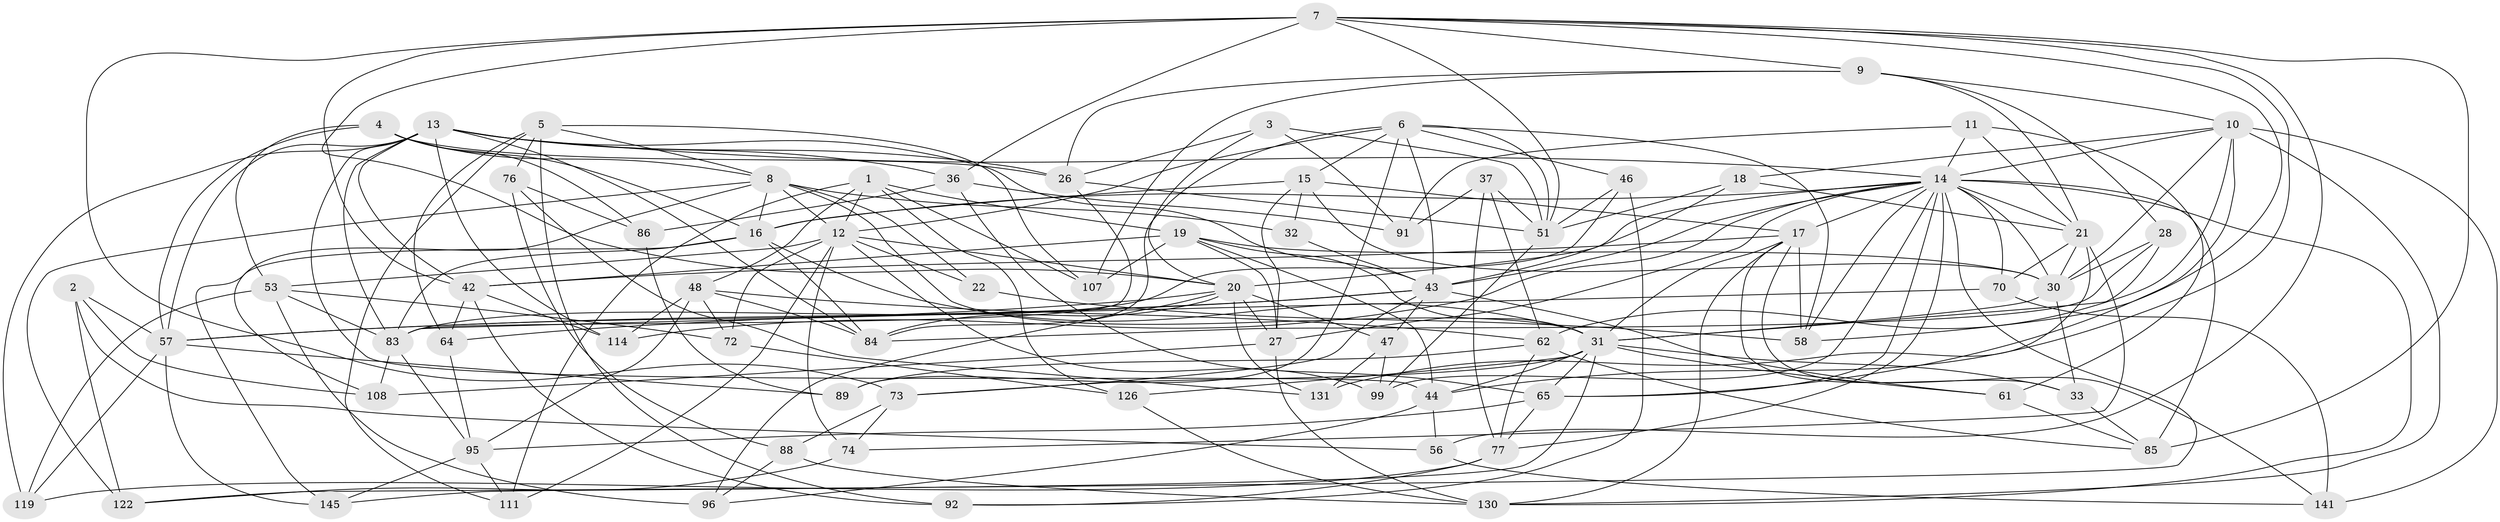 // original degree distribution, {4: 1.0}
// Generated by graph-tools (version 1.1) at 2025/16/03/09/25 04:16:44]
// undirected, 74 vertices, 216 edges
graph export_dot {
graph [start="1"]
  node [color=gray90,style=filled];
  1 [super="+78"];
  2;
  3;
  4 [super="+117"];
  5 [super="+105"];
  6 [super="+50+54"];
  7 [super="+137+80"];
  8 [super="+52+102"];
  9 [super="+39"];
  10 [super="+66+81"];
  11;
  12 [super="+25+45+139"];
  13 [super="+144+38+35"];
  14 [super="+79+49+24+87"];
  15 [super="+104"];
  16 [super="+60+100"];
  17 [super="+75+101"];
  18;
  19 [super="+67+29"];
  20 [super="+63+23"];
  21 [super="+82+132"];
  22;
  26 [super="+120"];
  27 [super="+128"];
  28;
  30 [super="+127+40"];
  31 [super="+41+34"];
  32;
  33;
  36 [super="+106"];
  37;
  42 [super="+118+55"];
  43 [super="+110+113+125"];
  44 [super="+109"];
  46;
  47;
  48 [super="+68"];
  51 [super="+69+136"];
  53 [super="+71"];
  56;
  57 [super="+97+134"];
  58 [super="+90"];
  61;
  62 [super="+146"];
  64;
  65 [super="+140"];
  70;
  72;
  73 [super="+121"];
  74;
  76;
  77 [super="+93"];
  83 [super="+116+129"];
  84 [super="+133"];
  85 [super="+103"];
  86;
  88;
  89;
  91;
  92;
  95 [super="+138"];
  96;
  99;
  107;
  108;
  111;
  114;
  119;
  122;
  126;
  130 [super="+135"];
  131;
  141;
  145;
  1 -- 126;
  1 -- 111;
  1 -- 48;
  1 -- 107;
  1 -- 12;
  1 -- 19;
  2 -- 122;
  2 -- 56;
  2 -- 108;
  2 -- 57;
  3 -- 51;
  3 -- 91;
  3 -- 26;
  3 -- 20;
  4 -- 16;
  4 -- 53;
  4 -- 57;
  4 -- 26;
  4 -- 86;
  4 -- 8;
  5 -- 92;
  5 -- 76;
  5 -- 64;
  5 -- 107;
  5 -- 111;
  5 -- 8;
  6 -- 12;
  6 -- 89;
  6 -- 58;
  6 -- 84;
  6 -- 46;
  6 -- 43;
  6 -- 51;
  6 -- 15;
  7 -- 85;
  7 -- 44;
  7 -- 56;
  7 -- 73 [weight=2];
  7 -- 36 [weight=2];
  7 -- 42;
  7 -- 9;
  7 -- 51;
  7 -- 20;
  7 -- 58;
  8 -- 122;
  8 -- 32 [weight=2];
  8 -- 12;
  8 -- 31;
  8 -- 16;
  8 -- 22;
  8 -- 108;
  9 -- 107;
  9 -- 26;
  9 -- 10;
  9 -- 28;
  9 -- 21;
  10 -- 30;
  10 -- 18;
  10 -- 62;
  10 -- 141;
  10 -- 14;
  10 -- 65;
  10 -- 130;
  11 -- 91;
  11 -- 21;
  11 -- 61;
  11 -- 14;
  12 -- 99;
  12 -- 22;
  12 -- 72;
  12 -- 74;
  12 -- 111;
  12 -- 20;
  12 -- 53;
  13 -- 44;
  13 -- 42 [weight=2];
  13 -- 83;
  13 -- 119;
  13 -- 114;
  13 -- 84;
  13 -- 57;
  13 -- 26;
  13 -- 43;
  13 -- 36;
  13 -- 14;
  14 -- 43;
  14 -- 130;
  14 -- 65;
  14 -- 99;
  14 -- 77;
  14 -- 20;
  14 -- 21;
  14 -- 85 [weight=2];
  14 -- 58;
  14 -- 27;
  14 -- 17;
  14 -- 114;
  14 -- 16;
  14 -- 70;
  14 -- 122;
  14 -- 30;
  15 -- 32;
  15 -- 16;
  15 -- 30;
  15 -- 17;
  15 -- 27;
  16 -- 145;
  16 -- 83;
  16 -- 84;
  16 -- 31;
  17 -- 42;
  17 -- 130;
  17 -- 33;
  17 -- 58;
  17 -- 141;
  17 -- 31;
  18 -- 51;
  18 -- 21;
  18 -- 43;
  19 -- 107;
  19 -- 27;
  19 -- 42;
  19 -- 44;
  19 -- 31 [weight=2];
  19 -- 30;
  20 -- 131;
  20 -- 96;
  20 -- 84;
  20 -- 27;
  20 -- 47;
  20 -- 57;
  21 -- 74;
  21 -- 70;
  21 -- 131;
  21 -- 30;
  22 -- 58 [weight=2];
  26 -- 83;
  26 -- 51;
  27 -- 130;
  27 -- 108;
  28 -- 84;
  28 -- 30;
  28 -- 31;
  30 -- 33;
  30 -- 31;
  31 -- 44;
  31 -- 126;
  31 -- 145;
  31 -- 61;
  31 -- 65;
  31 -- 33;
  31 -- 73;
  32 -- 43;
  33 -- 85;
  36 -- 65;
  36 -- 91;
  36 -- 86;
  37 -- 91;
  37 -- 62;
  37 -- 77;
  37 -- 51;
  42 -- 64;
  42 -- 92;
  42 -- 114;
  43 -- 64;
  43 -- 47;
  43 -- 73;
  43 -- 61;
  43 -- 57;
  44 -- 56;
  44 -- 96;
  46 -- 92;
  46 -- 83;
  46 -- 51;
  47 -- 131;
  47 -- 99;
  48 -- 72;
  48 -- 62;
  48 -- 114;
  48 -- 84;
  48 -- 95;
  51 -- 99;
  53 -- 72;
  53 -- 96;
  53 -- 119;
  53 -- 83;
  56 -- 141;
  57 -- 119;
  57 -- 145;
  57 -- 89;
  61 -- 85;
  62 -- 77;
  62 -- 89;
  62 -- 85;
  64 -- 95;
  65 -- 77;
  65 -- 95;
  70 -- 141;
  70 -- 83;
  72 -- 126;
  73 -- 88;
  73 -- 74;
  74 -- 122;
  76 -- 86;
  76 -- 88;
  76 -- 131;
  77 -- 119;
  77 -- 92;
  83 -- 108;
  83 -- 95;
  86 -- 89;
  88 -- 96;
  88 -- 130;
  95 -- 145;
  95 -- 111;
  126 -- 130;
}

